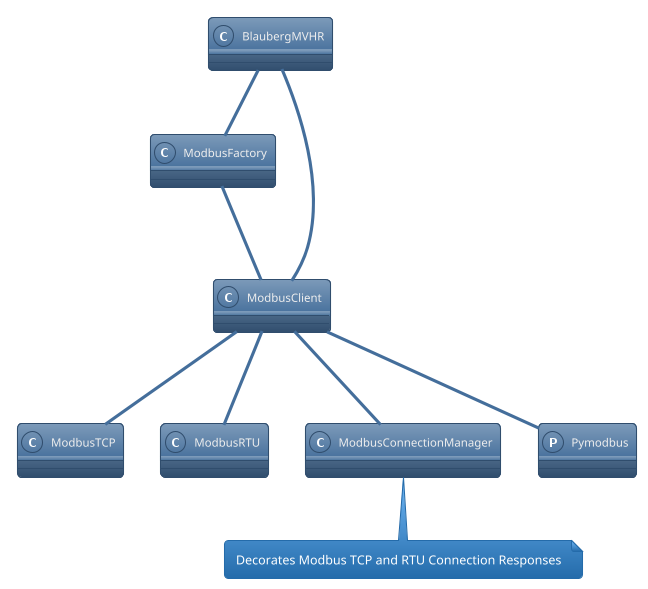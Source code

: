 @startuml
'https://plantuml.com/class-diagram
!theme spacelab

class ModbusFactory{}
class BlaubergMVHR{}
class ModbusClient{}
class ModbusTCP{}
class ModbusRTU{}
class ModbusConnectionManager
note bottom
 Decorates Modbus TCP and RTU Connection Responses
end note
protocol Pymodbus{}

BlaubergMVHR  --  ModbusFactory
BlaubergMVHR  --  ModbusClient
ModbusFactory  --  ModbusClient: creates
ModbusClient -- ModbusTCP
ModbusClient -- ModbusRTU
ModbusClient -- Pymodbus: uses this library
ModbusClient -- ModbusConnectionManager

@enduml